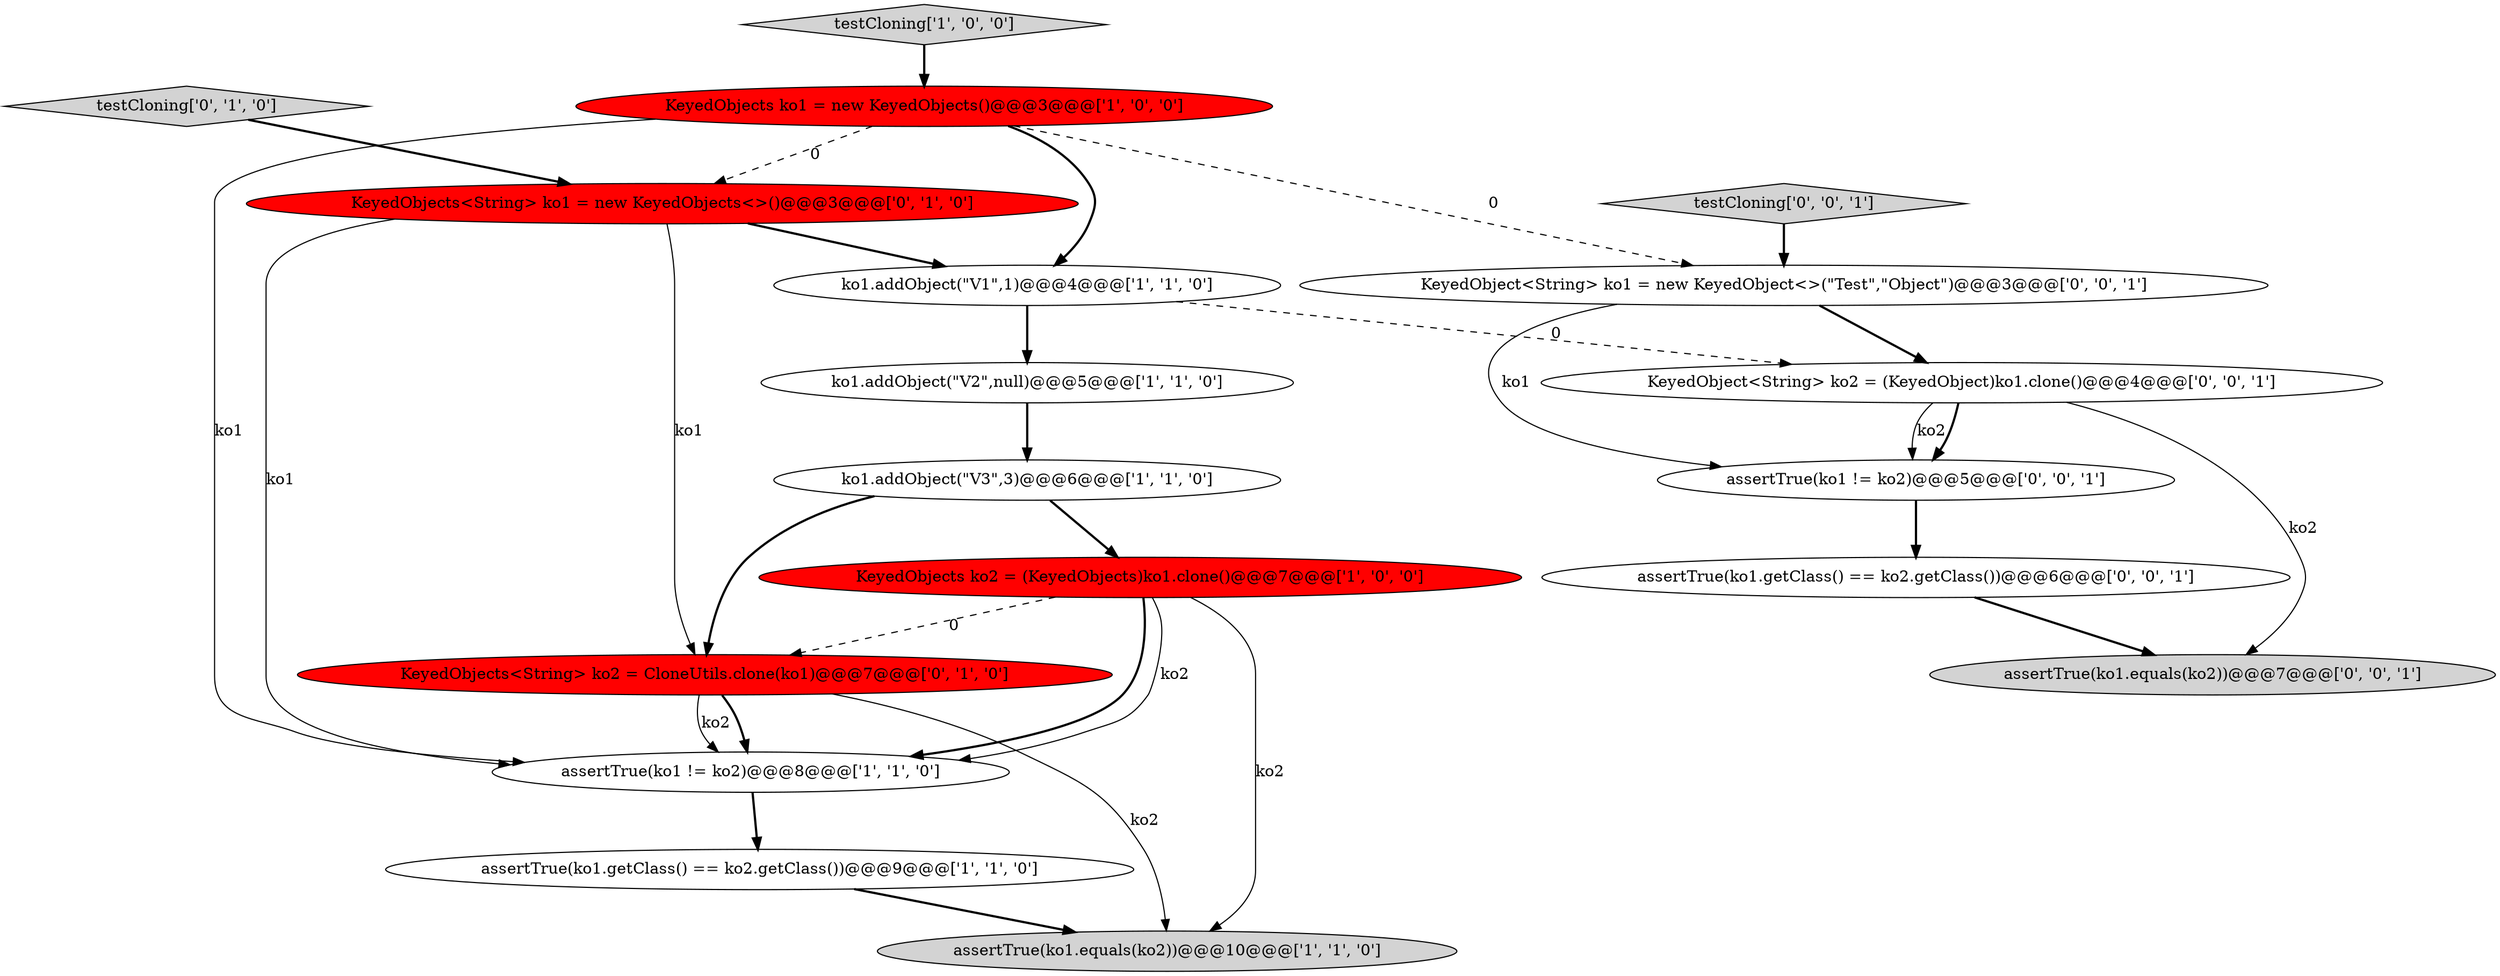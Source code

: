 digraph {
6 [style = filled, label = "testCloning['1', '0', '0']", fillcolor = lightgray, shape = diamond image = "AAA0AAABBB1BBB"];
12 [style = filled, label = "KeyedObject<String> ko1 = new KeyedObject<>(\"Test\",\"Object\")@@@3@@@['0', '0', '1']", fillcolor = white, shape = ellipse image = "AAA0AAABBB3BBB"];
3 [style = filled, label = "KeyedObjects ko2 = (KeyedObjects)ko1.clone()@@@7@@@['1', '0', '0']", fillcolor = red, shape = ellipse image = "AAA1AAABBB1BBB"];
9 [style = filled, label = "KeyedObjects<String> ko1 = new KeyedObjects<>()@@@3@@@['0', '1', '0']", fillcolor = red, shape = ellipse image = "AAA1AAABBB2BBB"];
13 [style = filled, label = "assertTrue(ko1.equals(ko2))@@@7@@@['0', '0', '1']", fillcolor = lightgray, shape = ellipse image = "AAA0AAABBB3BBB"];
7 [style = filled, label = "ko1.addObject(\"V3\",3)@@@6@@@['1', '1', '0']", fillcolor = white, shape = ellipse image = "AAA0AAABBB1BBB"];
14 [style = filled, label = "assertTrue(ko1 != ko2)@@@5@@@['0', '0', '1']", fillcolor = white, shape = ellipse image = "AAA0AAABBB3BBB"];
2 [style = filled, label = "assertTrue(ko1.getClass() == ko2.getClass())@@@9@@@['1', '1', '0']", fillcolor = white, shape = ellipse image = "AAA0AAABBB1BBB"];
1 [style = filled, label = "assertTrue(ko1 != ko2)@@@8@@@['1', '1', '0']", fillcolor = white, shape = ellipse image = "AAA0AAABBB1BBB"];
4 [style = filled, label = "assertTrue(ko1.equals(ko2))@@@10@@@['1', '1', '0']", fillcolor = lightgray, shape = ellipse image = "AAA0AAABBB1BBB"];
15 [style = filled, label = "assertTrue(ko1.getClass() == ko2.getClass())@@@6@@@['0', '0', '1']", fillcolor = white, shape = ellipse image = "AAA0AAABBB3BBB"];
10 [style = filled, label = "testCloning['0', '1', '0']", fillcolor = lightgray, shape = diamond image = "AAA0AAABBB2BBB"];
16 [style = filled, label = "KeyedObject<String> ko2 = (KeyedObject)ko1.clone()@@@4@@@['0', '0', '1']", fillcolor = white, shape = ellipse image = "AAA0AAABBB3BBB"];
17 [style = filled, label = "testCloning['0', '0', '1']", fillcolor = lightgray, shape = diamond image = "AAA0AAABBB3BBB"];
11 [style = filled, label = "KeyedObjects<String> ko2 = CloneUtils.clone(ko1)@@@7@@@['0', '1', '0']", fillcolor = red, shape = ellipse image = "AAA1AAABBB2BBB"];
5 [style = filled, label = "ko1.addObject(\"V2\",null)@@@5@@@['1', '1', '0']", fillcolor = white, shape = ellipse image = "AAA0AAABBB1BBB"];
0 [style = filled, label = "KeyedObjects ko1 = new KeyedObjects()@@@3@@@['1', '0', '0']", fillcolor = red, shape = ellipse image = "AAA1AAABBB1BBB"];
8 [style = filled, label = "ko1.addObject(\"V1\",1)@@@4@@@['1', '1', '0']", fillcolor = white, shape = ellipse image = "AAA0AAABBB1BBB"];
12->14 [style = solid, label="ko1"];
15->13 [style = bold, label=""];
7->11 [style = bold, label=""];
11->4 [style = solid, label="ko2"];
8->16 [style = dashed, label="0"];
16->14 [style = solid, label="ko2"];
16->13 [style = solid, label="ko2"];
3->1 [style = bold, label=""];
11->1 [style = bold, label=""];
3->1 [style = solid, label="ko2"];
9->11 [style = solid, label="ko1"];
6->0 [style = bold, label=""];
12->16 [style = bold, label=""];
9->1 [style = solid, label="ko1"];
0->12 [style = dashed, label="0"];
9->8 [style = bold, label=""];
2->4 [style = bold, label=""];
3->4 [style = solid, label="ko2"];
7->3 [style = bold, label=""];
17->12 [style = bold, label=""];
8->5 [style = bold, label=""];
0->1 [style = solid, label="ko1"];
0->8 [style = bold, label=""];
5->7 [style = bold, label=""];
16->14 [style = bold, label=""];
14->15 [style = bold, label=""];
1->2 [style = bold, label=""];
10->9 [style = bold, label=""];
11->1 [style = solid, label="ko2"];
0->9 [style = dashed, label="0"];
3->11 [style = dashed, label="0"];
}
